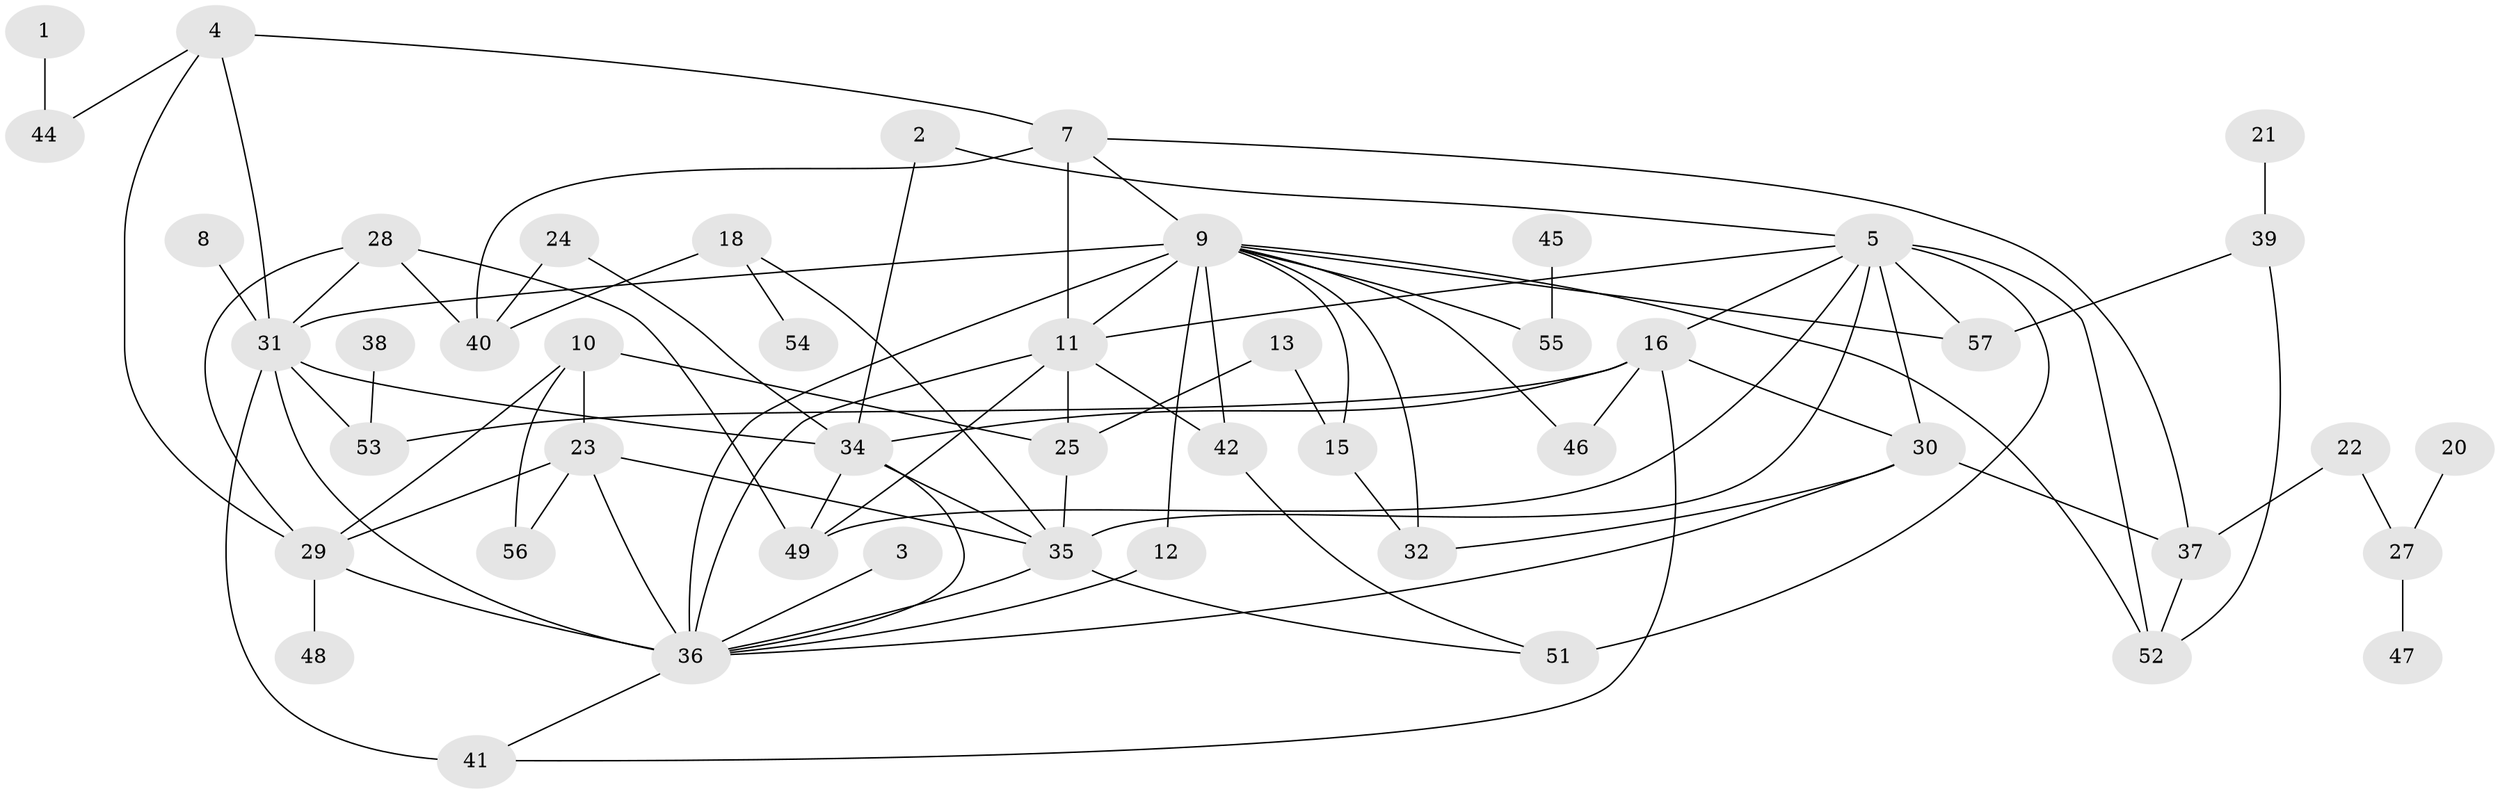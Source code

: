 // original degree distribution, {2: 0.2807017543859649, 1: 0.18421052631578946, 4: 0.15789473684210525, 3: 0.14912280701754385, 0: 0.06140350877192982, 5: 0.10526315789473684, 6: 0.043859649122807015, 7: 0.017543859649122806}
// Generated by graph-tools (version 1.1) at 2025/48/03/04/25 22:48:14]
// undirected, 49 vertices, 89 edges
graph export_dot {
  node [color=gray90,style=filled];
  1;
  2;
  3;
  4;
  5;
  7;
  8;
  9;
  10;
  11;
  12;
  13;
  15;
  16;
  18;
  20;
  21;
  22;
  23;
  24;
  25;
  27;
  28;
  29;
  30;
  31;
  32;
  34;
  35;
  36;
  37;
  38;
  39;
  40;
  41;
  42;
  44;
  45;
  46;
  47;
  48;
  49;
  51;
  52;
  53;
  54;
  55;
  56;
  57;
  1 -- 44 [weight=1.0];
  2 -- 5 [weight=1.0];
  2 -- 34 [weight=1.0];
  3 -- 36 [weight=1.0];
  4 -- 7 [weight=1.0];
  4 -- 29 [weight=1.0];
  4 -- 31 [weight=1.0];
  4 -- 44 [weight=1.0];
  5 -- 11 [weight=1.0];
  5 -- 16 [weight=1.0];
  5 -- 30 [weight=1.0];
  5 -- 35 [weight=1.0];
  5 -- 49 [weight=1.0];
  5 -- 51 [weight=2.0];
  5 -- 52 [weight=1.0];
  5 -- 57 [weight=1.0];
  7 -- 9 [weight=1.0];
  7 -- 11 [weight=1.0];
  7 -- 37 [weight=1.0];
  7 -- 40 [weight=1.0];
  8 -- 31 [weight=1.0];
  9 -- 11 [weight=2.0];
  9 -- 12 [weight=1.0];
  9 -- 15 [weight=1.0];
  9 -- 31 [weight=1.0];
  9 -- 32 [weight=1.0];
  9 -- 36 [weight=1.0];
  9 -- 42 [weight=1.0];
  9 -- 46 [weight=1.0];
  9 -- 52 [weight=1.0];
  9 -- 55 [weight=1.0];
  9 -- 57 [weight=1.0];
  10 -- 23 [weight=2.0];
  10 -- 25 [weight=1.0];
  10 -- 29 [weight=1.0];
  10 -- 56 [weight=1.0];
  11 -- 25 [weight=1.0];
  11 -- 36 [weight=1.0];
  11 -- 42 [weight=1.0];
  11 -- 49 [weight=1.0];
  12 -- 36 [weight=1.0];
  13 -- 15 [weight=1.0];
  13 -- 25 [weight=1.0];
  15 -- 32 [weight=1.0];
  16 -- 30 [weight=1.0];
  16 -- 34 [weight=1.0];
  16 -- 41 [weight=1.0];
  16 -- 46 [weight=1.0];
  16 -- 53 [weight=1.0];
  18 -- 35 [weight=1.0];
  18 -- 40 [weight=2.0];
  18 -- 54 [weight=1.0];
  20 -- 27 [weight=1.0];
  21 -- 39 [weight=1.0];
  22 -- 27 [weight=1.0];
  22 -- 37 [weight=1.0];
  23 -- 29 [weight=1.0];
  23 -- 35 [weight=1.0];
  23 -- 36 [weight=1.0];
  23 -- 56 [weight=1.0];
  24 -- 34 [weight=1.0];
  24 -- 40 [weight=2.0];
  25 -- 35 [weight=1.0];
  27 -- 47 [weight=1.0];
  28 -- 29 [weight=1.0];
  28 -- 31 [weight=1.0];
  28 -- 40 [weight=1.0];
  28 -- 49 [weight=1.0];
  29 -- 36 [weight=1.0];
  29 -- 48 [weight=1.0];
  30 -- 32 [weight=1.0];
  30 -- 36 [weight=1.0];
  30 -- 37 [weight=1.0];
  31 -- 34 [weight=1.0];
  31 -- 36 [weight=2.0];
  31 -- 41 [weight=2.0];
  31 -- 53 [weight=3.0];
  34 -- 35 [weight=1.0];
  34 -- 36 [weight=1.0];
  34 -- 49 [weight=1.0];
  35 -- 36 [weight=1.0];
  35 -- 51 [weight=1.0];
  36 -- 41 [weight=1.0];
  37 -- 52 [weight=1.0];
  38 -- 53 [weight=1.0];
  39 -- 52 [weight=1.0];
  39 -- 57 [weight=1.0];
  42 -- 51 [weight=1.0];
  45 -- 55 [weight=1.0];
}
